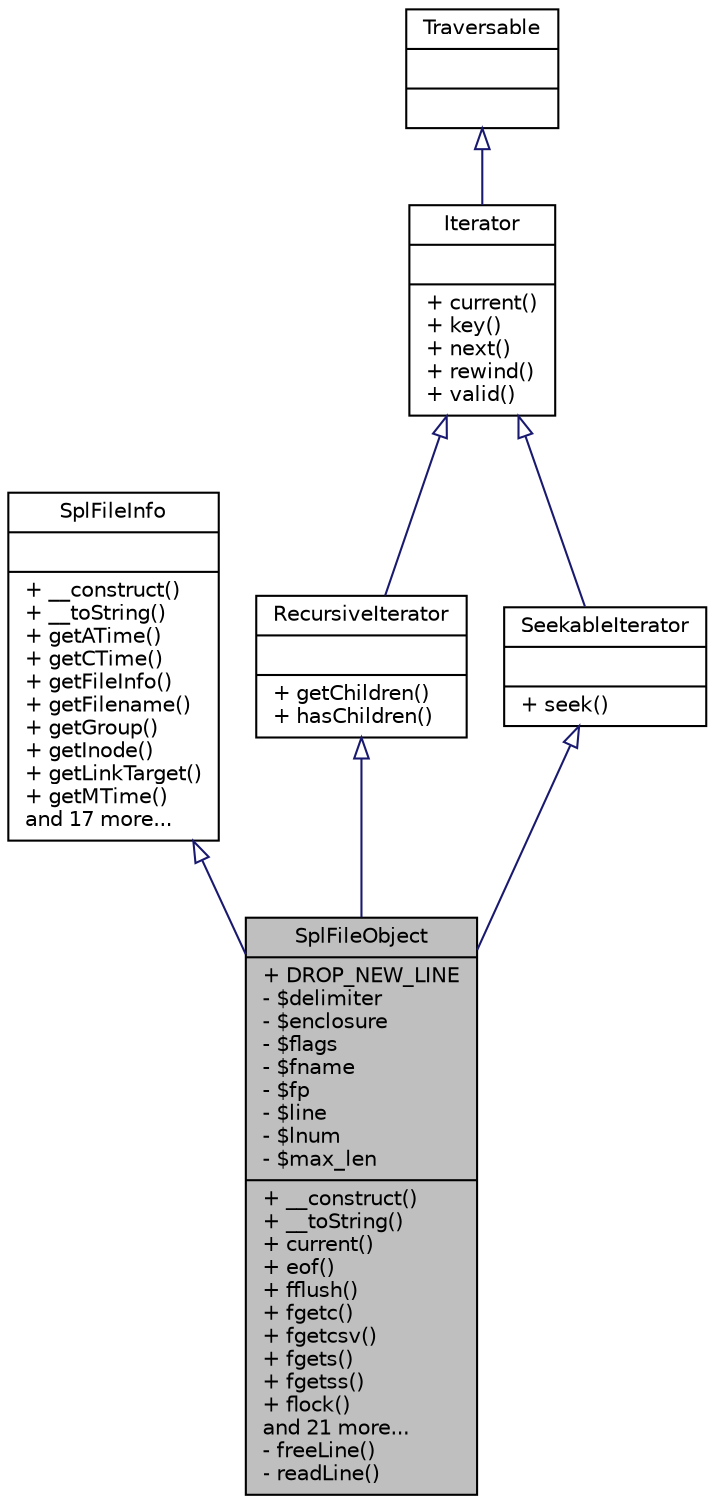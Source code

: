 digraph "SplFileObject"
{
  edge [fontname="Helvetica",fontsize="10",labelfontname="Helvetica",labelfontsize="10"];
  node [fontname="Helvetica",fontsize="10",shape=record];
  Node1 [label="{SplFileObject\n|+ DROP_NEW_LINE\l- $delimiter\l- $enclosure\l- $flags\l- $fname\l- $fp\l- $line\l- $lnum\l- $max_len\l|+ __construct()\l+ __toString()\l+ current()\l+ eof()\l+ fflush()\l+ fgetc()\l+ fgetcsv()\l+ fgets()\l+ fgetss()\l+ flock()\land 21 more...\l- freeLine()\l- readLine()\l}",height=0.2,width=0.4,color="black", fillcolor="grey75", style="filled" fontcolor="black"];
  Node2 -> Node1 [dir="back",color="midnightblue",fontsize="10",style="solid",arrowtail="onormal",fontname="Helvetica"];
  Node2 [label="{SplFileInfo\n||+ __construct()\l+ __toString()\l+ getATime()\l+ getCTime()\l+ getFileInfo()\l+ getFilename()\l+ getGroup()\l+ getInode()\l+ getLinkTarget()\l+ getMTime()\land 17 more...\l}",height=0.2,width=0.4,color="black", fillcolor="white", style="filled",URL="$classSplFileInfo.html",tooltip="File info class. "];
  Node3 -> Node1 [dir="back",color="midnightblue",fontsize="10",style="solid",arrowtail="onormal",fontname="Helvetica"];
  Node3 [label="{RecursiveIterator\n||+ getChildren()\l+ hasChildren()\l}",height=0.2,width=0.4,color="black", fillcolor="white", style="filled",URL="$interfaceRecursiveIterator.html",tooltip="Interface for recursive iteration with RecursiveIteratorIterator. "];
  Node4 -> Node3 [dir="back",color="midnightblue",fontsize="10",style="solid",arrowtail="onormal",fontname="Helvetica"];
  Node4 [label="{Iterator\n||+ current()\l+ key()\l+ next()\l+ rewind()\l+ valid()\l}",height=0.2,width=0.4,color="black", fillcolor="white", style="filled",URL="$interfaceIterator.html",tooltip="Basic iterator. "];
  Node5 -> Node4 [dir="back",color="midnightblue",fontsize="10",style="solid",arrowtail="onormal",fontname="Helvetica"];
  Node5 [label="{Traversable\n||}",height=0.2,width=0.4,color="black", fillcolor="white", style="filled",URL="$interfaceTraversable.html",tooltip="Interface to detect a class is traversable using foreach. "];
  Node6 -> Node1 [dir="back",color="midnightblue",fontsize="10",style="solid",arrowtail="onormal",fontname="Helvetica"];
  Node6 [label="{SeekableIterator\n||+ seek()\l}",height=0.2,width=0.4,color="black", fillcolor="white", style="filled",URL="$interfaceSeekableIterator.html",tooltip="seekable iterator "];
  Node4 -> Node6 [dir="back",color="midnightblue",fontsize="10",style="solid",arrowtail="onormal",fontname="Helvetica"];
}
